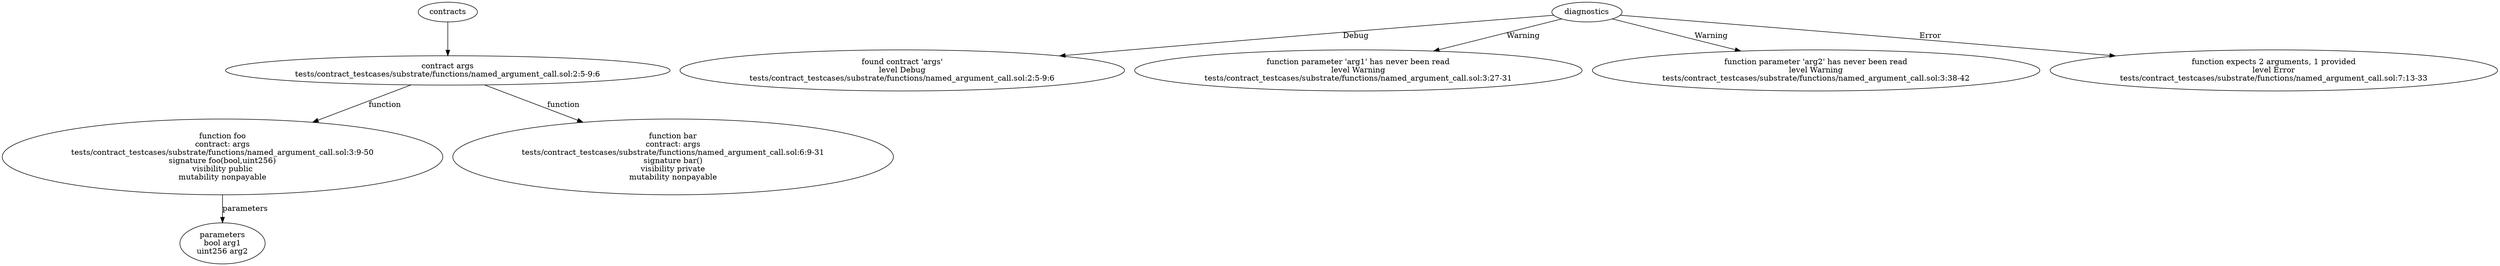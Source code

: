 strict digraph "tests/contract_testcases/substrate/functions/named_argument_call.sol" {
	contract [label="contract args\ntests/contract_testcases/substrate/functions/named_argument_call.sol:2:5-9:6"]
	foo [label="function foo\ncontract: args\ntests/contract_testcases/substrate/functions/named_argument_call.sol:3:9-50\nsignature foo(bool,uint256)\nvisibility public\nmutability nonpayable"]
	parameters [label="parameters\nbool arg1\nuint256 arg2"]
	bar [label="function bar\ncontract: args\ntests/contract_testcases/substrate/functions/named_argument_call.sol:6:9-31\nsignature bar()\nvisibility private\nmutability nonpayable"]
	diagnostic [label="found contract 'args'\nlevel Debug\ntests/contract_testcases/substrate/functions/named_argument_call.sol:2:5-9:6"]
	diagnostic_7 [label="function parameter 'arg1' has never been read\nlevel Warning\ntests/contract_testcases/substrate/functions/named_argument_call.sol:3:27-31"]
	diagnostic_8 [label="function parameter 'arg2' has never been read\nlevel Warning\ntests/contract_testcases/substrate/functions/named_argument_call.sol:3:38-42"]
	diagnostic_9 [label="function expects 2 arguments, 1 provided\nlevel Error\ntests/contract_testcases/substrate/functions/named_argument_call.sol:7:13-33"]
	contracts -> contract
	contract -> foo [label="function"]
	foo -> parameters [label="parameters"]
	contract -> bar [label="function"]
	diagnostics -> diagnostic [label="Debug"]
	diagnostics -> diagnostic_7 [label="Warning"]
	diagnostics -> diagnostic_8 [label="Warning"]
	diagnostics -> diagnostic_9 [label="Error"]
}
